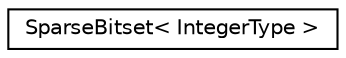 digraph "Graphical Class Hierarchy"
{
 // LATEX_PDF_SIZE
  edge [fontname="Helvetica",fontsize="10",labelfontname="Helvetica",labelfontsize="10"];
  node [fontname="Helvetica",fontsize="10",shape=record];
  rankdir="LR";
  Node0 [label="SparseBitset\< IntegerType \>",height=0.2,width=0.4,color="black", fillcolor="white", style="filled",URL="$classoperations__research_1_1_sparse_bitset.html",tooltip=" "];
}
